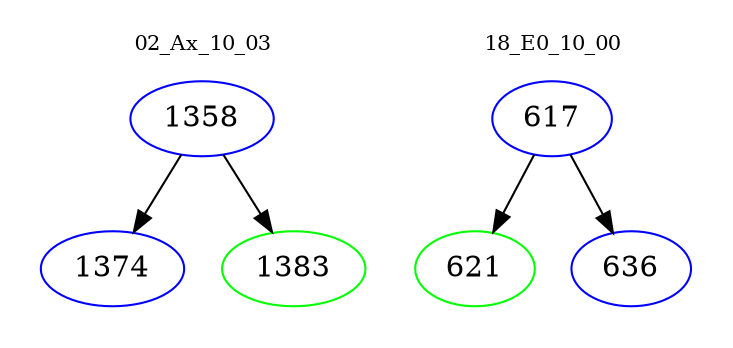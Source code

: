 digraph{
subgraph cluster_0 {
color = white
label = "02_Ax_10_03";
fontsize=10;
T0_1358 [label="1358", color="blue"]
T0_1358 -> T0_1374 [color="black"]
T0_1374 [label="1374", color="blue"]
T0_1358 -> T0_1383 [color="black"]
T0_1383 [label="1383", color="green"]
}
subgraph cluster_1 {
color = white
label = "18_E0_10_00";
fontsize=10;
T1_617 [label="617", color="blue"]
T1_617 -> T1_621 [color="black"]
T1_621 [label="621", color="green"]
T1_617 -> T1_636 [color="black"]
T1_636 [label="636", color="blue"]
}
}
